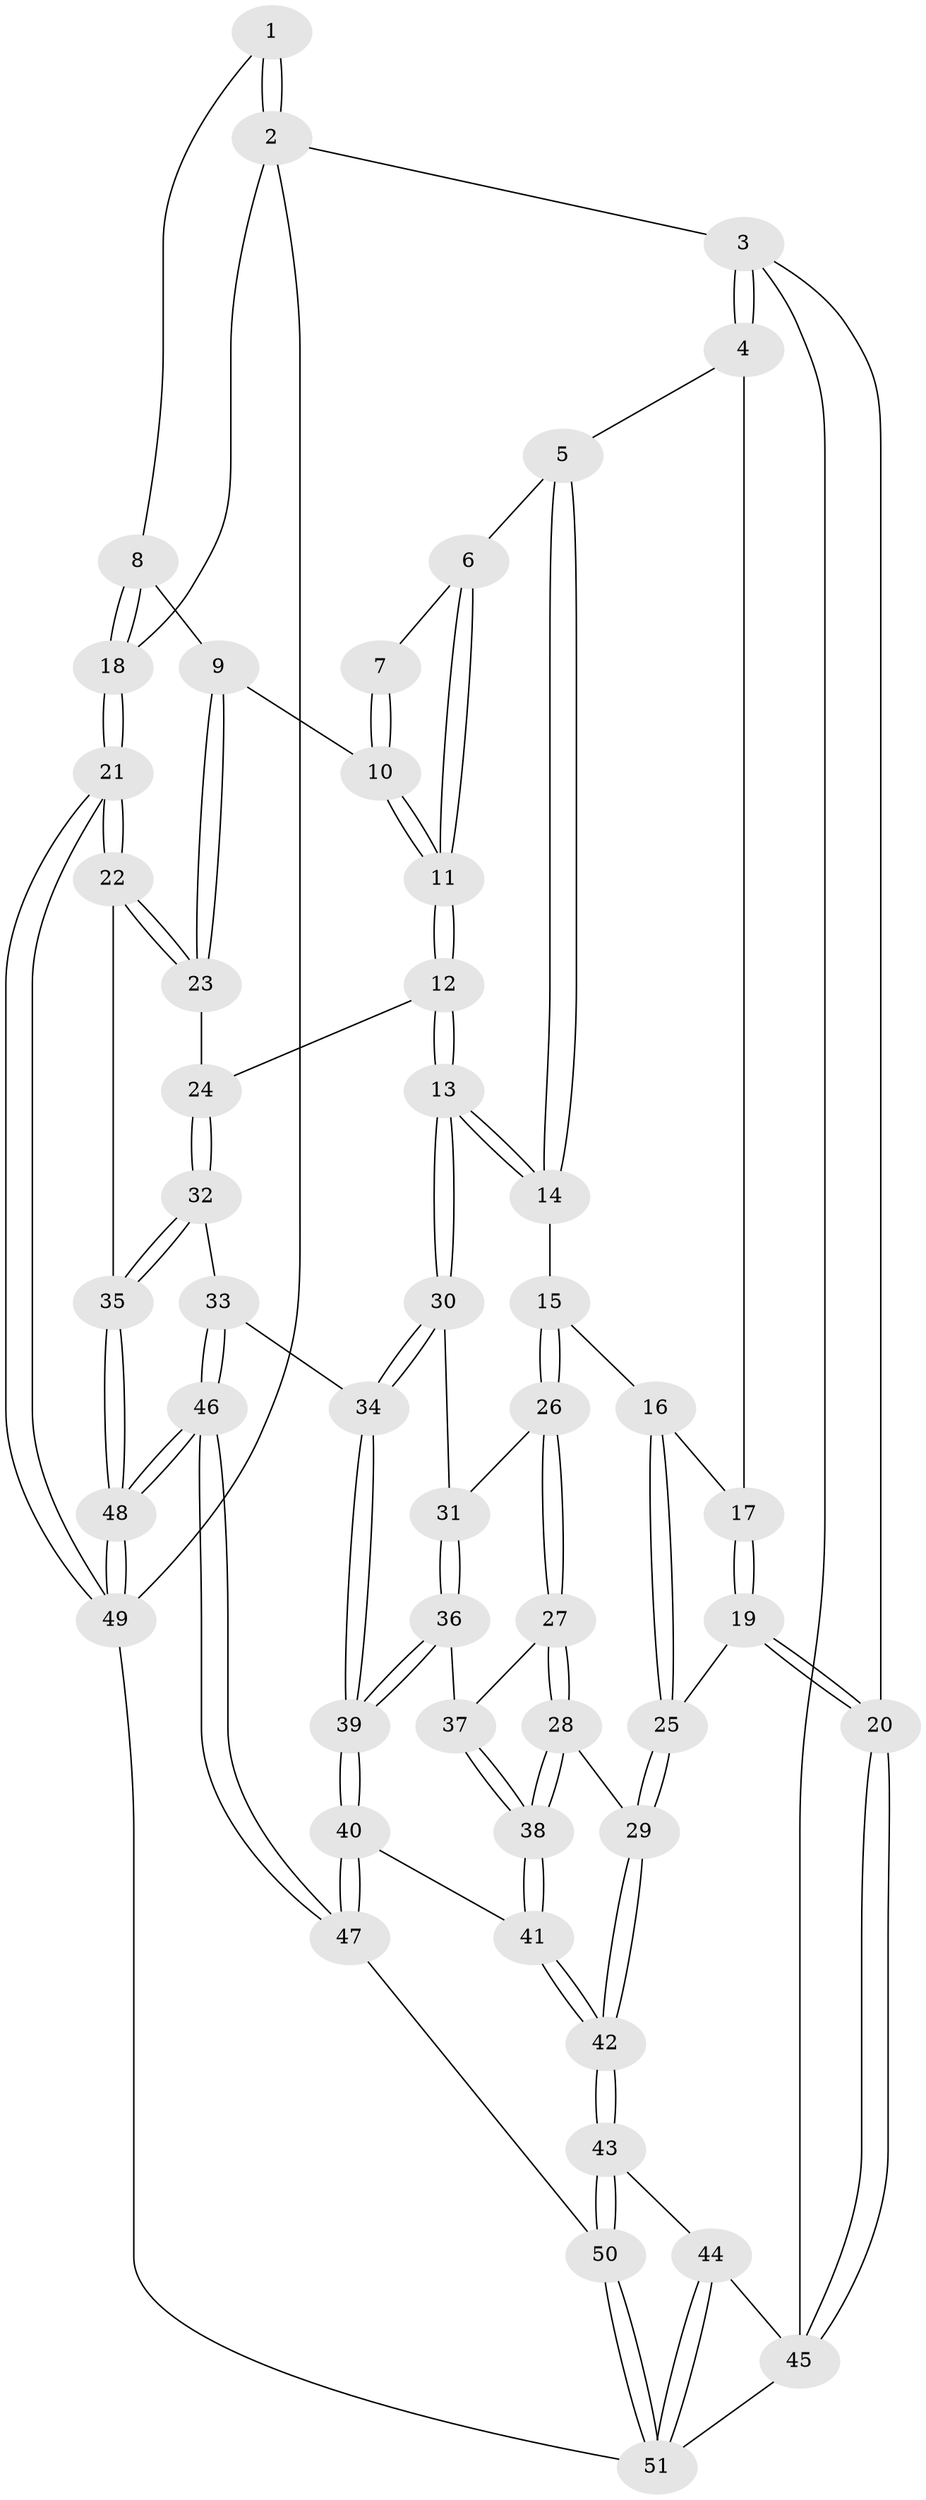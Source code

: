 // Generated by graph-tools (version 1.1) at 2025/11/02/27/25 16:11:57]
// undirected, 51 vertices, 124 edges
graph export_dot {
graph [start="1"]
  node [color=gray90,style=filled];
  1 [pos="+0.8262195423754445+0"];
  2 [pos="+1+0"];
  3 [pos="+0+0"];
  4 [pos="+0.13440290190335005+0"];
  5 [pos="+0.44154984386357743+0"];
  6 [pos="+0.45294601491089076+0"];
  7 [pos="+0.4973113394308476+0"];
  8 [pos="+0.8521060425605467+0.1838227999518296"];
  9 [pos="+0.8439556136701162+0.19271016439828131"];
  10 [pos="+0.8409775260344229+0.19323020803803184"];
  11 [pos="+0.7485263235285713+0.2736280763919051"];
  12 [pos="+0.716525492797332+0.33131057084170884"];
  13 [pos="+0.5838378816015379+0.36271988232643704"];
  14 [pos="+0.4813204579716299+0.1648618069225583"];
  15 [pos="+0.3417444284124992+0.3417728348436338"];
  16 [pos="+0.2658054838525204+0.32670441895439883"];
  17 [pos="+0.18444536977569892+0.08616919720754854"];
  18 [pos="+1+0"];
  19 [pos="+0.12214901547915186+0.44120039470238853"];
  20 [pos="+0+0.39856249900966867"];
  21 [pos="+1+0.4252575652731928"];
  22 [pos="+1+0.42349497846300144"];
  23 [pos="+0.9812307575315207+0.3580818464703435"];
  24 [pos="+0.7845142381466521+0.3962756737267666"];
  25 [pos="+0.1644022214651462+0.4578909811665559"];
  26 [pos="+0.3614504230116266+0.37318057952769756"];
  27 [pos="+0.3349128139610402+0.46286810389785904"];
  28 [pos="+0.2150760660493259+0.505763859920637"];
  29 [pos="+0.19536946051732668+0.5017759001299871"];
  30 [pos="+0.5755127906877239+0.3815085043297055"];
  31 [pos="+0.4814571761132084+0.40782571774294757"];
  32 [pos="+0.7981483738550469+0.4908451749958866"];
  33 [pos="+0.6407479725091411+0.5243564158743942"];
  34 [pos="+0.5756011996657684+0.3820869048885377"];
  35 [pos="+0.8463570489684299+0.5527619889736323"];
  36 [pos="+0.40699852005246445+0.4977852588131684"];
  37 [pos="+0.3801025125879312+0.4892833331302233"];
  38 [pos="+0.3125608414792288+0.586863934923661"];
  39 [pos="+0.45312424053650174+0.6328883812352831"];
  40 [pos="+0.45259404721775776+0.6932074833585978"];
  41 [pos="+0.32635700459184663+0.6030580193922649"];
  42 [pos="+0.12457698005167273+0.7320892918256444"];
  43 [pos="+0.11664487021755698+0.7506726354325418"];
  44 [pos="+0+0.7736969965122285"];
  45 [pos="+0+0.7506936724207653"];
  46 [pos="+0.6164622140579618+0.9607154831951128"];
  47 [pos="+0.5660903891735068+0.9575244252674359"];
  48 [pos="+0.7318791046236551+0.994071311411944"];
  49 [pos="+1+1"];
  50 [pos="+0.5430023890309086+0.9646098989578417"];
  51 [pos="+0.2265417290412744+1"];
  1 -- 2;
  1 -- 2;
  1 -- 8;
  2 -- 3;
  2 -- 18;
  2 -- 49;
  3 -- 4;
  3 -- 4;
  3 -- 20;
  3 -- 45;
  4 -- 5;
  4 -- 17;
  5 -- 6;
  5 -- 14;
  5 -- 14;
  6 -- 7;
  6 -- 11;
  6 -- 11;
  7 -- 10;
  7 -- 10;
  8 -- 9;
  8 -- 18;
  8 -- 18;
  9 -- 10;
  9 -- 23;
  9 -- 23;
  10 -- 11;
  10 -- 11;
  11 -- 12;
  11 -- 12;
  12 -- 13;
  12 -- 13;
  12 -- 24;
  13 -- 14;
  13 -- 14;
  13 -- 30;
  13 -- 30;
  14 -- 15;
  15 -- 16;
  15 -- 26;
  15 -- 26;
  16 -- 17;
  16 -- 25;
  16 -- 25;
  17 -- 19;
  17 -- 19;
  18 -- 21;
  18 -- 21;
  19 -- 20;
  19 -- 20;
  19 -- 25;
  20 -- 45;
  20 -- 45;
  21 -- 22;
  21 -- 22;
  21 -- 49;
  21 -- 49;
  22 -- 23;
  22 -- 23;
  22 -- 35;
  23 -- 24;
  24 -- 32;
  24 -- 32;
  25 -- 29;
  25 -- 29;
  26 -- 27;
  26 -- 27;
  26 -- 31;
  27 -- 28;
  27 -- 28;
  27 -- 37;
  28 -- 29;
  28 -- 38;
  28 -- 38;
  29 -- 42;
  29 -- 42;
  30 -- 31;
  30 -- 34;
  30 -- 34;
  31 -- 36;
  31 -- 36;
  32 -- 33;
  32 -- 35;
  32 -- 35;
  33 -- 34;
  33 -- 46;
  33 -- 46;
  34 -- 39;
  34 -- 39;
  35 -- 48;
  35 -- 48;
  36 -- 37;
  36 -- 39;
  36 -- 39;
  37 -- 38;
  37 -- 38;
  38 -- 41;
  38 -- 41;
  39 -- 40;
  39 -- 40;
  40 -- 41;
  40 -- 47;
  40 -- 47;
  41 -- 42;
  41 -- 42;
  42 -- 43;
  42 -- 43;
  43 -- 44;
  43 -- 50;
  43 -- 50;
  44 -- 45;
  44 -- 51;
  44 -- 51;
  45 -- 51;
  46 -- 47;
  46 -- 47;
  46 -- 48;
  46 -- 48;
  47 -- 50;
  48 -- 49;
  48 -- 49;
  49 -- 51;
  50 -- 51;
  50 -- 51;
}
